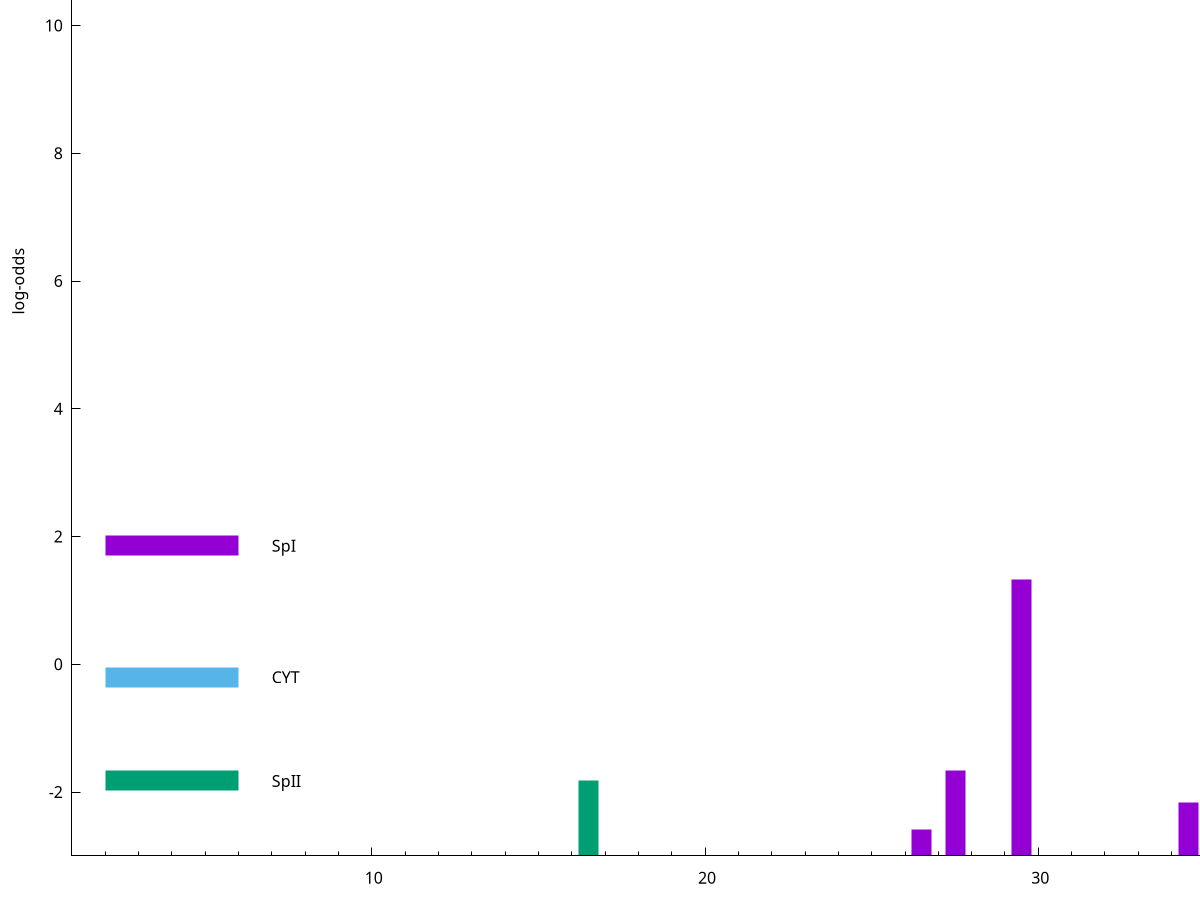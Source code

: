 set title "LipoP predictions for SRR3987128.gff"
set size 2., 1.4
set xrange [1:70] 
set mxtics 10
set yrange [-3:15]
set y2range [0:18]
set ylabel "log-odds"
set term postscript eps color solid "Helvetica" 30
set output "SRR3987128.gff30.eps"
set arrow from 2,13.9417 to 6,13.9417 nohead lt 4 lw 20
set label "TMH" at 7,13.9417
set arrow from 2,1.85682 to 6,1.85682 nohead lt 1 lw 20
set label "SpI" at 7,1.85682
set arrow from 2,-0.200913 to 6,-0.200913 nohead lt 3 lw 20
set label "CYT" at 7,-0.200913
set arrow from 2,-1.82594 to 6,-1.82594 nohead lt 2 lw 20
set label "SpII" at 7,-1.82594
set arrow from 2,13.9417 to 6,13.9417 nohead lt 4 lw 20
set label "TMH" at 7,13.9417
# NOTE: The scores below are the log-odds scores with the threshold
# NOTE: subtracted (a hack to make gnuplot make the histogram all
# NOTE: look nice).
plot "-" axes x1y2 title "" with impulses lt 2 lw 20, "-" axes x1y2 title "" with impulses lt 1 lw 20
16.500000 1.174060
e
29.500000 4.330610
27.500000 1.343880
34.500000 0.843640
26.500000 0.412250
e
exit
